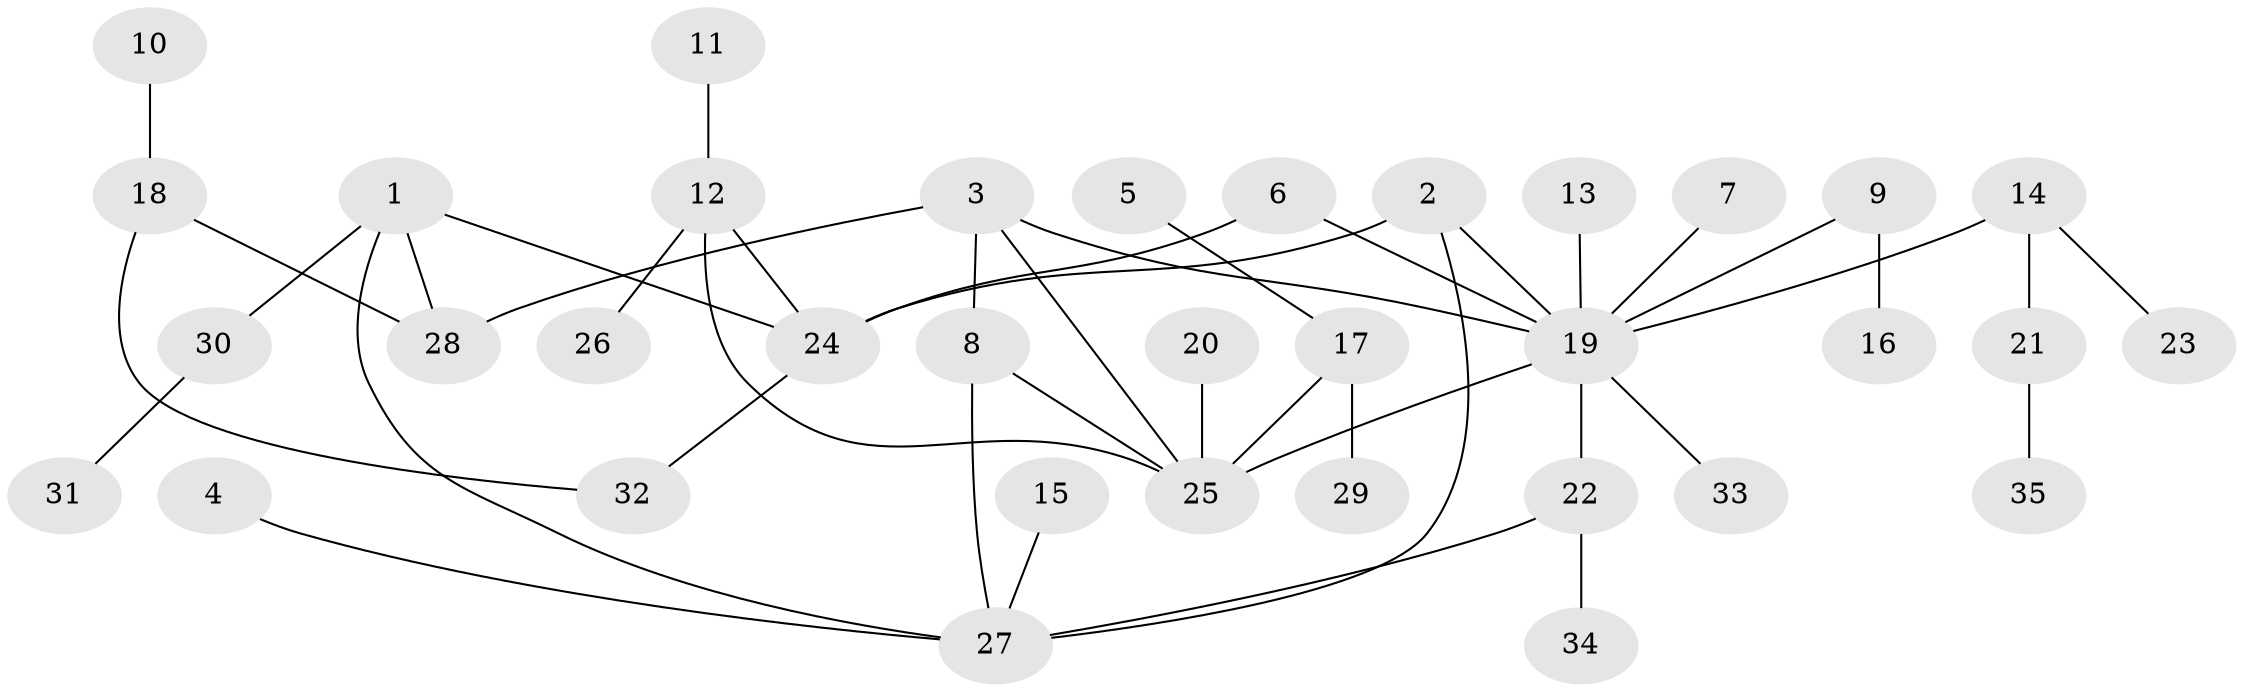 // original degree distribution, {4: 0.1, 7: 0.04, 6: 0.02, 11: 0.02, 3: 0.08, 5: 0.04, 1: 0.54, 2: 0.16}
// Generated by graph-tools (version 1.1) at 2025/37/03/04/25 23:37:40]
// undirected, 35 vertices, 43 edges
graph export_dot {
  node [color=gray90,style=filled];
  1;
  2;
  3;
  4;
  5;
  6;
  7;
  8;
  9;
  10;
  11;
  12;
  13;
  14;
  15;
  16;
  17;
  18;
  19;
  20;
  21;
  22;
  23;
  24;
  25;
  26;
  27;
  28;
  29;
  30;
  31;
  32;
  33;
  34;
  35;
  1 -- 24 [weight=1.0];
  1 -- 27 [weight=1.0];
  1 -- 28 [weight=1.0];
  1 -- 30 [weight=1.0];
  2 -- 19 [weight=1.0];
  2 -- 24 [weight=1.0];
  2 -- 27 [weight=1.0];
  3 -- 8 [weight=1.0];
  3 -- 19 [weight=1.0];
  3 -- 25 [weight=1.0];
  3 -- 28 [weight=1.0];
  4 -- 27 [weight=1.0];
  5 -- 17 [weight=1.0];
  6 -- 19 [weight=1.0];
  6 -- 24 [weight=1.0];
  7 -- 19 [weight=1.0];
  8 -- 25 [weight=1.0];
  8 -- 27 [weight=1.0];
  9 -- 16 [weight=1.0];
  9 -- 19 [weight=1.0];
  10 -- 18 [weight=1.0];
  11 -- 12 [weight=1.0];
  12 -- 24 [weight=1.0];
  12 -- 25 [weight=1.0];
  12 -- 26 [weight=1.0];
  13 -- 19 [weight=1.0];
  14 -- 19 [weight=1.0];
  14 -- 21 [weight=1.0];
  14 -- 23 [weight=1.0];
  15 -- 27 [weight=1.0];
  17 -- 25 [weight=1.0];
  17 -- 29 [weight=1.0];
  18 -- 28 [weight=1.0];
  18 -- 32 [weight=1.0];
  19 -- 22 [weight=1.0];
  19 -- 25 [weight=1.0];
  19 -- 33 [weight=1.0];
  20 -- 25 [weight=1.0];
  21 -- 35 [weight=1.0];
  22 -- 27 [weight=1.0];
  22 -- 34 [weight=1.0];
  24 -- 32 [weight=1.0];
  30 -- 31 [weight=1.0];
}
